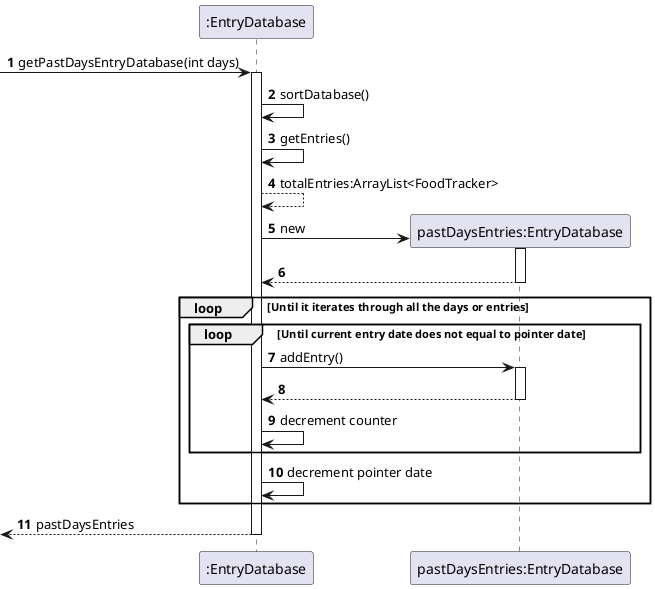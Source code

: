 @startuml
'https://plantuml.com/sequence-diagram

autonumber

-> ":EntryDatabase": getPastDaysEntryDatabase(int days)
activate ":EntryDatabase"

":EntryDatabase" -> ":EntryDatabase": sortDatabase()

":EntryDatabase" -> ":EntryDatabase": getEntries()
":EntryDatabase" --> ":EntryDatabase": totalEntries:ArrayList<FoodTracker>

create "pastDaysEntries:EntryDatabase"
":EntryDatabase" -> "pastDaysEntries:EntryDatabase": new
activate "pastDaysEntries:EntryDatabase"
return

loop Until it iterates through all the days or entries
    loop Until current entry date does not equal to pointer date

        ":EntryDatabase" -> "pastDaysEntries:EntryDatabase": addEntry()
        activate "pastDaysEntries:EntryDatabase"
        return

        ":EntryDatabase" -> ":EntryDatabase": decrement counter

    end

    ":EntryDatabase" -> ":EntryDatabase": decrement pointer date
end

return pastDaysEntries
@enduml
